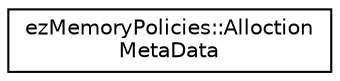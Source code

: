 digraph "Graphical Class Hierarchy"
{
 // LATEX_PDF_SIZE
  edge [fontname="Helvetica",fontsize="10",labelfontname="Helvetica",labelfontsize="10"];
  node [fontname="Helvetica",fontsize="10",shape=record];
  rankdir="LR";
  Node0 [label="ezMemoryPolicies::Alloction\lMetaData",height=0.2,width=0.4,color="black", fillcolor="white", style="filled",URL="$d9/df4/structez_memory_policies_1_1_alloction_meta_data.htm",tooltip=" "];
}

